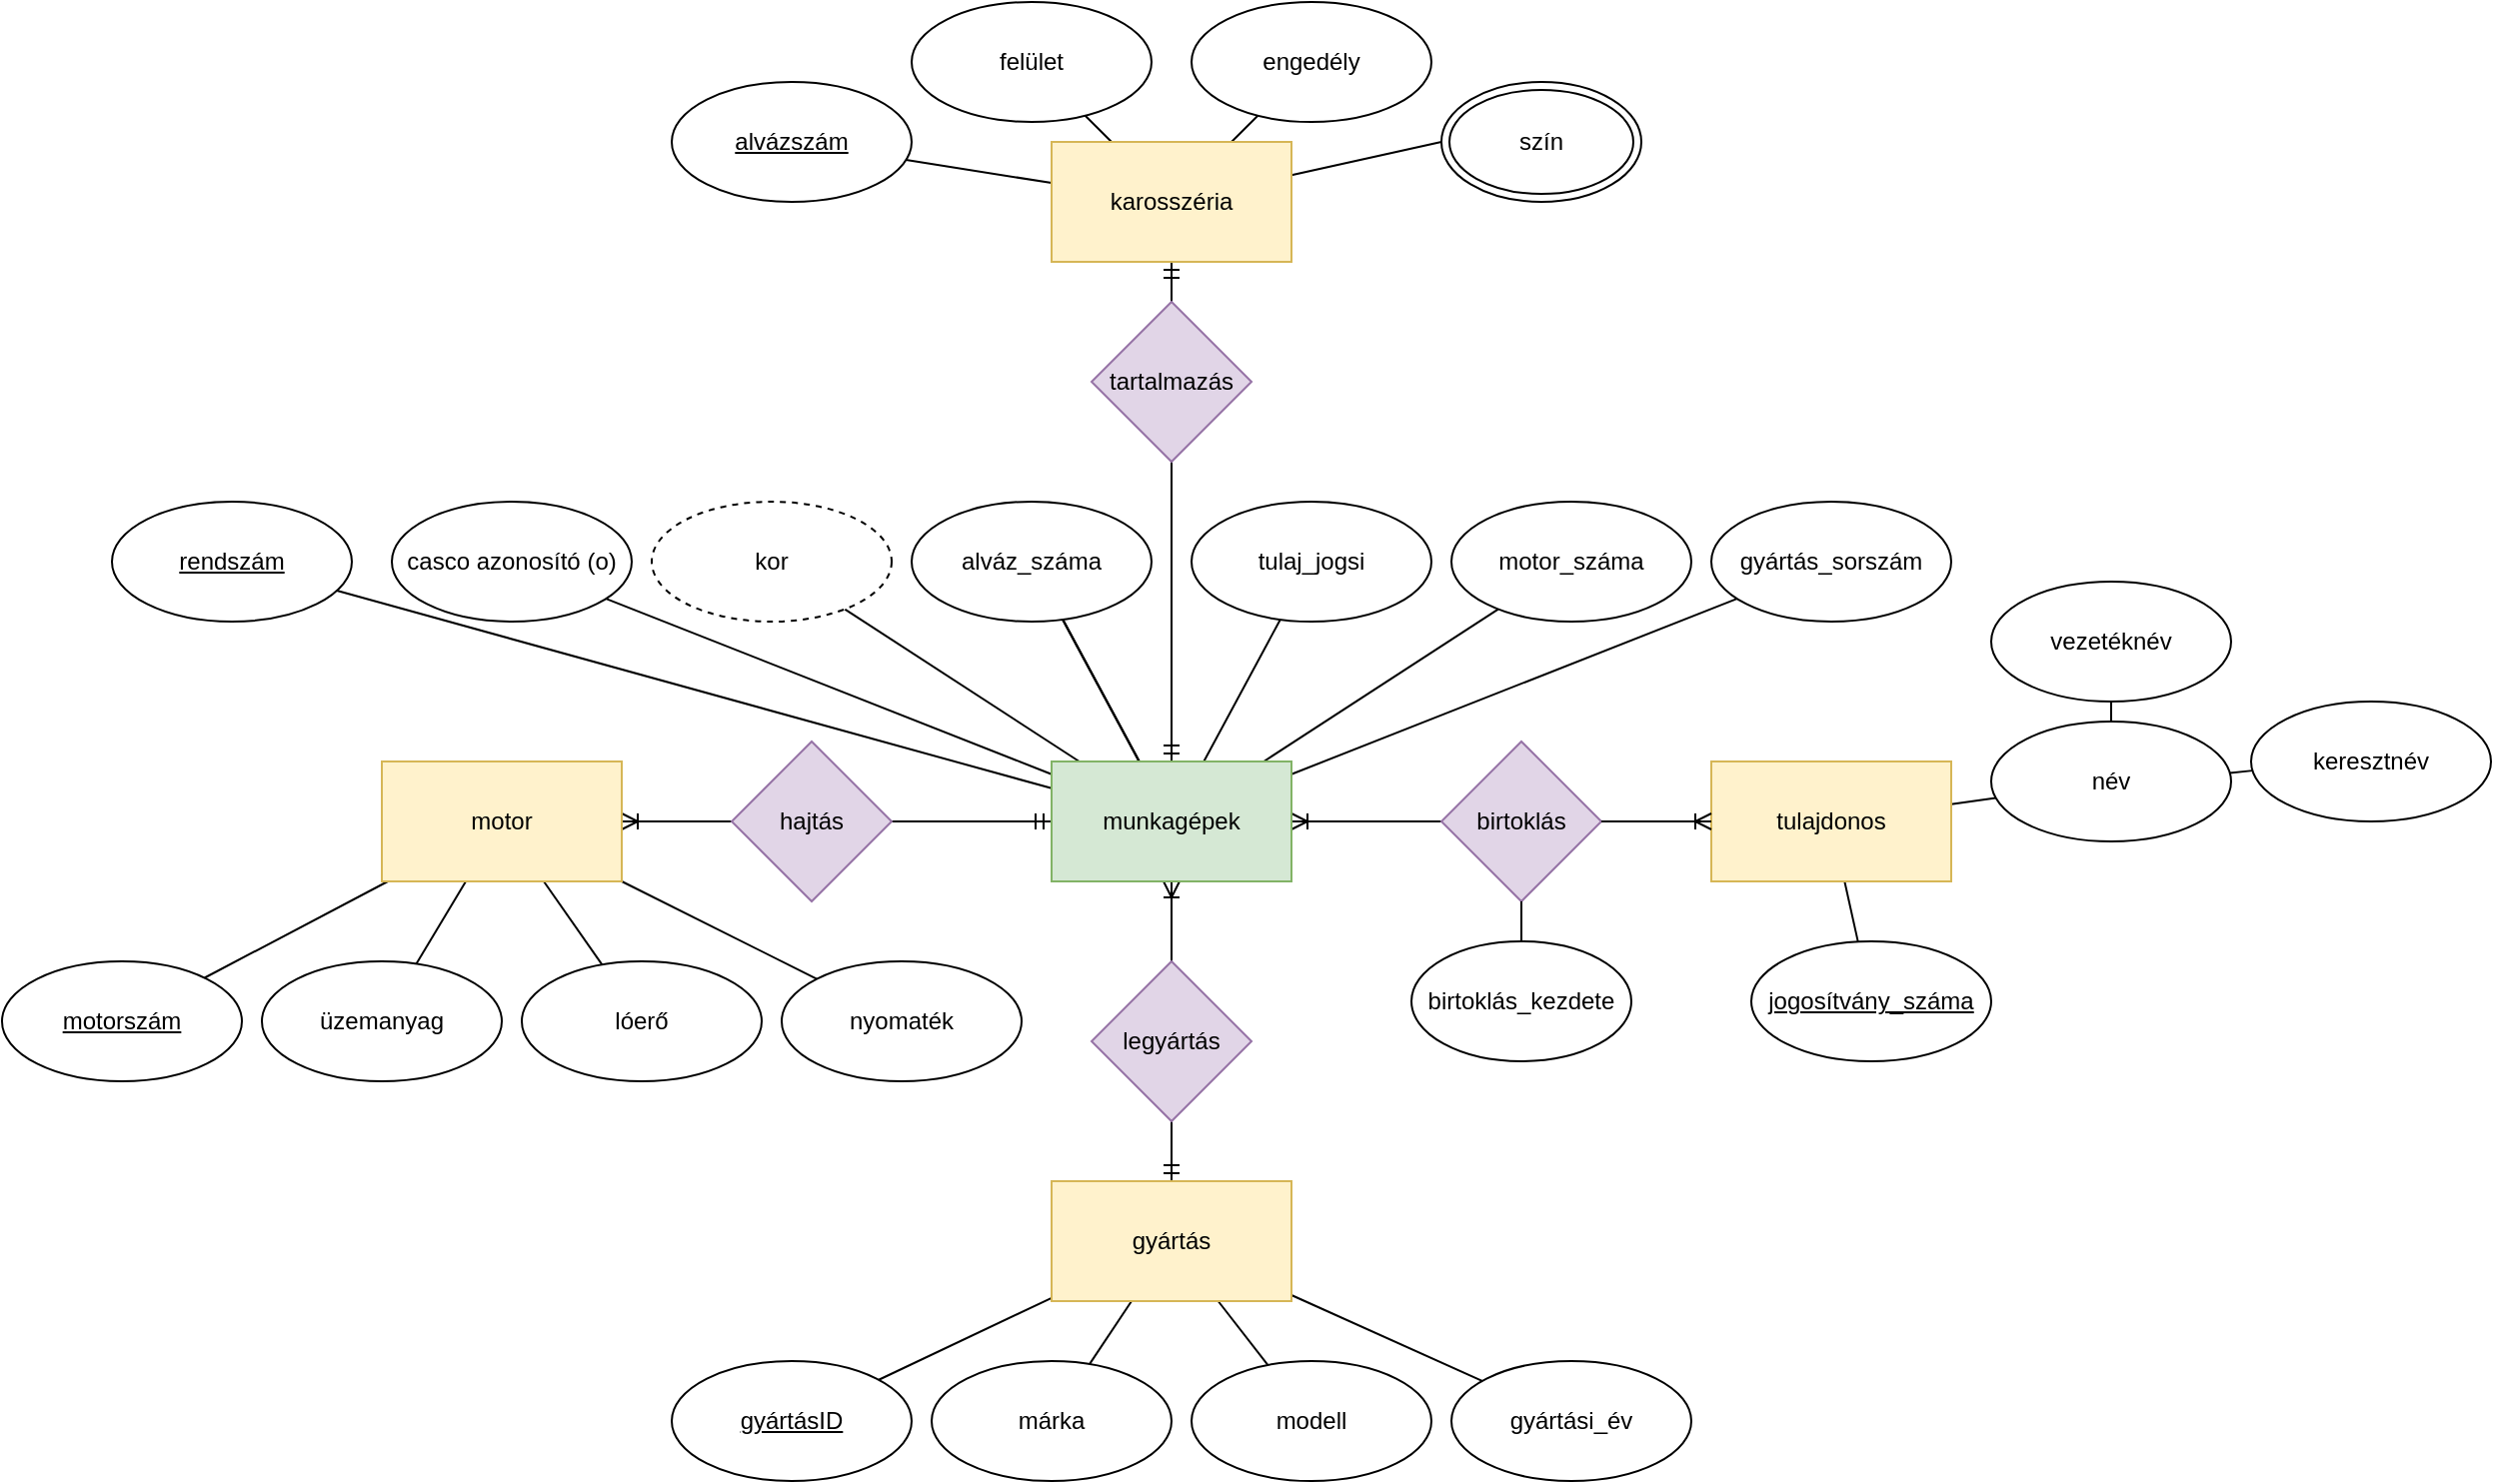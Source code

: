 <mxfile version="25.0.3">
  <diagram id="ls4w6dlmkXlf1AVRSeKS" name="1 oldal">
    <mxGraphModel dx="1932" dy="1755" grid="1" gridSize="10" guides="1" tooltips="1" connect="1" arrows="1" fold="1" page="1" pageScale="1" pageWidth="827" pageHeight="1169" math="0" shadow="0">
      <root>
        <mxCell id="0" />
        <mxCell id="1" parent="0" />
        <mxCell id="JTYYkJW7ahCvb17KYF6b-3" value="" style="rounded=0;orthogonalLoop=1;jettySize=auto;html=1;endArrow=none;endFill=0;startArrow=ERoneToMany;startFill=0;" parent="1" source="JTYYkJW7ahCvb17KYF6b-1" target="JTYYkJW7ahCvb17KYF6b-2" edge="1">
          <mxGeometry relative="1" as="geometry" />
        </mxCell>
        <mxCell id="JTYYkJW7ahCvb17KYF6b-7" value="" style="edgeStyle=orthogonalEdgeStyle;rounded=0;orthogonalLoop=1;jettySize=auto;html=1;endArrow=none;endFill=0;startArrow=ERmandOne;startFill=0;" parent="1" source="JTYYkJW7ahCvb17KYF6b-1" target="JTYYkJW7ahCvb17KYF6b-6" edge="1">
          <mxGeometry relative="1" as="geometry" />
        </mxCell>
        <mxCell id="JTYYkJW7ahCvb17KYF6b-11" value="" style="edgeStyle=orthogonalEdgeStyle;rounded=0;orthogonalLoop=1;jettySize=auto;html=1;endArrow=none;endFill=0;startArrow=ERmandOne;startFill=0;" parent="1" source="JTYYkJW7ahCvb17KYF6b-1" target="JTYYkJW7ahCvb17KYF6b-10" edge="1">
          <mxGeometry relative="1" as="geometry" />
        </mxCell>
        <mxCell id="JTYYkJW7ahCvb17KYF6b-15" value="" style="edgeStyle=orthogonalEdgeStyle;rounded=0;orthogonalLoop=1;jettySize=auto;html=1;endArrow=none;endFill=0;startArrow=ERoneToMany;startFill=0;" parent="1" source="JTYYkJW7ahCvb17KYF6b-1" target="JTYYkJW7ahCvb17KYF6b-14" edge="1">
          <mxGeometry relative="1" as="geometry" />
        </mxCell>
        <mxCell id="JTYYkJW7ahCvb17KYF6b-19" value="" style="rounded=0;orthogonalLoop=1;jettySize=auto;html=1;endArrow=none;endFill=0;" parent="1" source="JTYYkJW7ahCvb17KYF6b-1" target="JTYYkJW7ahCvb17KYF6b-18" edge="1">
          <mxGeometry relative="1" as="geometry" />
        </mxCell>
        <mxCell id="JTYYkJW7ahCvb17KYF6b-21" value="" style="edgeStyle=none;rounded=0;orthogonalLoop=1;jettySize=auto;html=1;endArrow=none;endFill=0;" parent="1" source="JTYYkJW7ahCvb17KYF6b-1" target="JTYYkJW7ahCvb17KYF6b-20" edge="1">
          <mxGeometry relative="1" as="geometry" />
        </mxCell>
        <mxCell id="JTYYkJW7ahCvb17KYF6b-23" value="" style="edgeStyle=none;rounded=0;orthogonalLoop=1;jettySize=auto;html=1;endArrow=none;endFill=0;" parent="1" source="JTYYkJW7ahCvb17KYF6b-1" target="JTYYkJW7ahCvb17KYF6b-22" edge="1">
          <mxGeometry relative="1" as="geometry" />
        </mxCell>
        <mxCell id="JTYYkJW7ahCvb17KYF6b-25" value="" style="edgeStyle=none;rounded=0;orthogonalLoop=1;jettySize=auto;html=1;endArrow=none;endFill=0;" parent="1" source="JTYYkJW7ahCvb17KYF6b-1" target="JTYYkJW7ahCvb17KYF6b-24" edge="1">
          <mxGeometry relative="1" as="geometry" />
        </mxCell>
        <mxCell id="JTYYkJW7ahCvb17KYF6b-27" value="" style="edgeStyle=none;rounded=0;orthogonalLoop=1;jettySize=auto;html=1;endArrow=none;endFill=0;" parent="1" source="JTYYkJW7ahCvb17KYF6b-1" target="JTYYkJW7ahCvb17KYF6b-26" edge="1">
          <mxGeometry relative="1" as="geometry" />
        </mxCell>
        <mxCell id="JTYYkJW7ahCvb17KYF6b-29" value="" style="edgeStyle=none;rounded=0;orthogonalLoop=1;jettySize=auto;html=1;endArrow=none;endFill=0;" parent="1" source="JTYYkJW7ahCvb17KYF6b-1" target="JTYYkJW7ahCvb17KYF6b-28" edge="1">
          <mxGeometry relative="1" as="geometry" />
        </mxCell>
        <mxCell id="JTYYkJW7ahCvb17KYF6b-30" value="" style="edgeStyle=none;rounded=0;orthogonalLoop=1;jettySize=auto;html=1;endArrow=none;endFill=0;" parent="1" source="JTYYkJW7ahCvb17KYF6b-1" target="JTYYkJW7ahCvb17KYF6b-28" edge="1">
          <mxGeometry relative="1" as="geometry" />
        </mxCell>
        <mxCell id="JTYYkJW7ahCvb17KYF6b-31" value="" style="edgeStyle=none;rounded=0;orthogonalLoop=1;jettySize=auto;html=1;endArrow=none;endFill=0;" parent="1" source="JTYYkJW7ahCvb17KYF6b-1" target="JTYYkJW7ahCvb17KYF6b-28" edge="1">
          <mxGeometry relative="1" as="geometry" />
        </mxCell>
        <mxCell id="JTYYkJW7ahCvb17KYF6b-34" value="" style="edgeStyle=none;rounded=0;orthogonalLoop=1;jettySize=auto;html=1;endArrow=none;endFill=0;" parent="1" source="JTYYkJW7ahCvb17KYF6b-1" target="JTYYkJW7ahCvb17KYF6b-33" edge="1">
          <mxGeometry relative="1" as="geometry" />
        </mxCell>
        <mxCell id="JTYYkJW7ahCvb17KYF6b-1" value="munkagépek" style="rounded=0;whiteSpace=wrap;html=1;fillColor=#d5e8d4;strokeColor=#82b366;" parent="1" vertex="1">
          <mxGeometry x="350" y="360" width="120" height="60" as="geometry" />
        </mxCell>
        <mxCell id="JTYYkJW7ahCvb17KYF6b-2" value="birtoklás" style="rhombus;whiteSpace=wrap;html=1;rounded=0;fillColor=#e1d5e7;strokeColor=#9673a6;" parent="1" vertex="1">
          <mxGeometry x="545" y="350" width="80" height="80" as="geometry" />
        </mxCell>
        <mxCell id="JTYYkJW7ahCvb17KYF6b-36" value="" style="edgeStyle=none;rounded=0;orthogonalLoop=1;jettySize=auto;html=1;endArrow=none;endFill=0;" parent="1" source="JTYYkJW7ahCvb17KYF6b-4" target="JTYYkJW7ahCvb17KYF6b-35" edge="1">
          <mxGeometry relative="1" as="geometry" />
        </mxCell>
        <mxCell id="JTYYkJW7ahCvb17KYF6b-38" value="" style="edgeStyle=none;rounded=0;orthogonalLoop=1;jettySize=auto;html=1;endArrow=none;endFill=0;" parent="1" source="JTYYkJW7ahCvb17KYF6b-4" target="JTYYkJW7ahCvb17KYF6b-37" edge="1">
          <mxGeometry relative="1" as="geometry" />
        </mxCell>
        <mxCell id="JTYYkJW7ahCvb17KYF6b-4" value="tulajdonos" style="whiteSpace=wrap;html=1;rounded=0;fillColor=#fff2cc;strokeColor=#d6b656;" parent="1" vertex="1">
          <mxGeometry x="680" y="360" width="120" height="60" as="geometry" />
        </mxCell>
        <mxCell id="JTYYkJW7ahCvb17KYF6b-9" value="" style="edgeStyle=orthogonalEdgeStyle;rounded=0;orthogonalLoop=1;jettySize=auto;html=1;endArrow=ERmandOne;endFill=0;" parent="1" source="JTYYkJW7ahCvb17KYF6b-6" target="JTYYkJW7ahCvb17KYF6b-8" edge="1">
          <mxGeometry relative="1" as="geometry" />
        </mxCell>
        <mxCell id="JTYYkJW7ahCvb17KYF6b-6" value="tartalmazás" style="rhombus;whiteSpace=wrap;html=1;rounded=0;fillColor=#e1d5e7;strokeColor=#9673a6;" parent="1" vertex="1">
          <mxGeometry x="370" y="130" width="80" height="80" as="geometry" />
        </mxCell>
        <mxCell id="JTYYkJW7ahCvb17KYF6b-52" value="" style="edgeStyle=none;rounded=0;orthogonalLoop=1;jettySize=auto;html=1;endArrow=none;endFill=0;" parent="1" source="JTYYkJW7ahCvb17KYF6b-8" target="JTYYkJW7ahCvb17KYF6b-51" edge="1">
          <mxGeometry relative="1" as="geometry" />
        </mxCell>
        <mxCell id="JTYYkJW7ahCvb17KYF6b-54" value="" style="edgeStyle=none;rounded=0;orthogonalLoop=1;jettySize=auto;html=1;endArrow=none;endFill=0;" parent="1" source="JTYYkJW7ahCvb17KYF6b-8" target="JTYYkJW7ahCvb17KYF6b-53" edge="1">
          <mxGeometry relative="1" as="geometry" />
        </mxCell>
        <mxCell id="JTYYkJW7ahCvb17KYF6b-56" value="" style="edgeStyle=none;rounded=0;orthogonalLoop=1;jettySize=auto;html=1;endArrow=none;endFill=0;entryX=0;entryY=0.5;entryDx=0;entryDy=0;" parent="1" source="JTYYkJW7ahCvb17KYF6b-8" target="JTYYkJW7ahCvb17KYF6b-57" edge="1">
          <mxGeometry relative="1" as="geometry">
            <mxPoint x="794.599" y="95.778" as="targetPoint" />
          </mxGeometry>
        </mxCell>
        <mxCell id="JTYYkJW7ahCvb17KYF6b-59" value="" style="edgeStyle=none;rounded=0;orthogonalLoop=1;jettySize=auto;html=1;endArrow=none;endFill=0;" parent="1" source="JTYYkJW7ahCvb17KYF6b-8" target="JTYYkJW7ahCvb17KYF6b-58" edge="1">
          <mxGeometry relative="1" as="geometry" />
        </mxCell>
        <mxCell id="JTYYkJW7ahCvb17KYF6b-8" value="karosszéria" style="whiteSpace=wrap;html=1;rounded=0;fillColor=#fff2cc;strokeColor=#d6b656;" parent="1" vertex="1">
          <mxGeometry x="350" y="50" width="120" height="60" as="geometry" />
        </mxCell>
        <mxCell id="JTYYkJW7ahCvb17KYF6b-13" value="" style="edgeStyle=orthogonalEdgeStyle;rounded=0;orthogonalLoop=1;jettySize=auto;html=1;endArrow=ERoneToMany;endFill=0;exitX=0;exitY=0.5;exitDx=0;exitDy=0;" parent="1" source="JTYYkJW7ahCvb17KYF6b-10" target="JTYYkJW7ahCvb17KYF6b-12" edge="1">
          <mxGeometry relative="1" as="geometry" />
        </mxCell>
        <mxCell id="JTYYkJW7ahCvb17KYF6b-10" value="hajtás" style="rhombus;whiteSpace=wrap;html=1;rounded=0;fillColor=#e1d5e7;strokeColor=#9673a6;" parent="1" vertex="1">
          <mxGeometry x="190" y="350" width="80" height="80" as="geometry" />
        </mxCell>
        <mxCell id="JTYYkJW7ahCvb17KYF6b-44" value="" style="edgeStyle=none;rounded=0;orthogonalLoop=1;jettySize=auto;html=1;endArrow=none;endFill=0;" parent="1" source="JTYYkJW7ahCvb17KYF6b-12" target="JTYYkJW7ahCvb17KYF6b-43" edge="1">
          <mxGeometry relative="1" as="geometry" />
        </mxCell>
        <mxCell id="JTYYkJW7ahCvb17KYF6b-46" value="" style="edgeStyle=none;rounded=0;orthogonalLoop=1;jettySize=auto;html=1;endArrow=none;endFill=0;" parent="1" source="JTYYkJW7ahCvb17KYF6b-12" target="JTYYkJW7ahCvb17KYF6b-45" edge="1">
          <mxGeometry relative="1" as="geometry" />
        </mxCell>
        <mxCell id="JTYYkJW7ahCvb17KYF6b-48" value="" style="edgeStyle=none;rounded=0;orthogonalLoop=1;jettySize=auto;html=1;endArrow=none;endFill=0;" parent="1" source="JTYYkJW7ahCvb17KYF6b-12" target="JTYYkJW7ahCvb17KYF6b-47" edge="1">
          <mxGeometry relative="1" as="geometry" />
        </mxCell>
        <mxCell id="JTYYkJW7ahCvb17KYF6b-50" value="" style="edgeStyle=none;rounded=0;orthogonalLoop=1;jettySize=auto;html=1;endArrow=none;endFill=0;" parent="1" source="JTYYkJW7ahCvb17KYF6b-12" target="JTYYkJW7ahCvb17KYF6b-49" edge="1">
          <mxGeometry relative="1" as="geometry" />
        </mxCell>
        <mxCell id="JTYYkJW7ahCvb17KYF6b-12" value="motor" style="whiteSpace=wrap;html=1;rounded=0;fillColor=#fff2cc;strokeColor=#d6b656;" parent="1" vertex="1">
          <mxGeometry x="15" y="360" width="120" height="60" as="geometry" />
        </mxCell>
        <mxCell id="JTYYkJW7ahCvb17KYF6b-17" value="" style="edgeStyle=orthogonalEdgeStyle;rounded=0;orthogonalLoop=1;jettySize=auto;html=1;endArrow=ERmandOne;endFill=0;entryX=0.5;entryY=0;entryDx=0;entryDy=0;" parent="1" source="JTYYkJW7ahCvb17KYF6b-14" target="JTYYkJW7ahCvb17KYF6b-16" edge="1">
          <mxGeometry relative="1" as="geometry" />
        </mxCell>
        <mxCell id="JTYYkJW7ahCvb17KYF6b-14" value="legyártás" style="rhombus;whiteSpace=wrap;html=1;rounded=0;fillColor=#e1d5e7;strokeColor=#9673a6;" parent="1" vertex="1">
          <mxGeometry x="370" y="460" width="80" height="80" as="geometry" />
        </mxCell>
        <mxCell id="JTYYkJW7ahCvb17KYF6b-61" value="" style="edgeStyle=none;rounded=0;orthogonalLoop=1;jettySize=auto;html=1;endArrow=none;endFill=0;" parent="1" source="JTYYkJW7ahCvb17KYF6b-16" target="JTYYkJW7ahCvb17KYF6b-60" edge="1">
          <mxGeometry relative="1" as="geometry" />
        </mxCell>
        <mxCell id="JTYYkJW7ahCvb17KYF6b-63" value="" style="edgeStyle=none;rounded=0;orthogonalLoop=1;jettySize=auto;html=1;endArrow=none;endFill=0;" parent="1" source="JTYYkJW7ahCvb17KYF6b-16" target="JTYYkJW7ahCvb17KYF6b-62" edge="1">
          <mxGeometry relative="1" as="geometry" />
        </mxCell>
        <mxCell id="JTYYkJW7ahCvb17KYF6b-65" value="" style="edgeStyle=none;rounded=0;orthogonalLoop=1;jettySize=auto;html=1;endArrow=none;endFill=0;" parent="1" source="JTYYkJW7ahCvb17KYF6b-16" target="JTYYkJW7ahCvb17KYF6b-64" edge="1">
          <mxGeometry relative="1" as="geometry" />
        </mxCell>
        <mxCell id="JTYYkJW7ahCvb17KYF6b-67" value="" style="edgeStyle=none;rounded=0;orthogonalLoop=1;jettySize=auto;html=1;endArrow=none;endFill=0;" parent="1" source="JTYYkJW7ahCvb17KYF6b-16" target="JTYYkJW7ahCvb17KYF6b-66" edge="1">
          <mxGeometry relative="1" as="geometry" />
        </mxCell>
        <mxCell id="JTYYkJW7ahCvb17KYF6b-16" value="gyártás" style="whiteSpace=wrap;html=1;rounded=0;fillColor=#fff2cc;strokeColor=#d6b656;" parent="1" vertex="1">
          <mxGeometry x="350" y="570" width="120" height="60" as="geometry" />
        </mxCell>
        <mxCell id="JTYYkJW7ahCvb17KYF6b-18" value="rendszám" style="ellipse;whiteSpace=wrap;html=1;rounded=0;fontStyle=4" parent="1" vertex="1">
          <mxGeometry x="-120" y="230" width="120" height="60" as="geometry" />
        </mxCell>
        <mxCell id="JTYYkJW7ahCvb17KYF6b-20" value="kor" style="ellipse;whiteSpace=wrap;html=1;rounded=0;dashed=1;" parent="1" vertex="1">
          <mxGeometry x="150" y="230" width="120" height="60" as="geometry" />
        </mxCell>
        <mxCell id="JTYYkJW7ahCvb17KYF6b-22" value="casco azonosító (o)" style="ellipse;whiteSpace=wrap;html=1;rounded=0;" parent="1" vertex="1">
          <mxGeometry x="20" y="230" width="120" height="60" as="geometry" />
        </mxCell>
        <mxCell id="JTYYkJW7ahCvb17KYF6b-24" value="tulaj_jogsi" style="ellipse;whiteSpace=wrap;html=1;rounded=0;strokeColor=default;" parent="1" vertex="1">
          <mxGeometry x="420" y="230" width="120" height="60" as="geometry" />
        </mxCell>
        <mxCell id="JTYYkJW7ahCvb17KYF6b-26" value="motor_száma" style="ellipse;whiteSpace=wrap;html=1;rounded=0;" parent="1" vertex="1">
          <mxGeometry x="550" y="230" width="120" height="60" as="geometry" />
        </mxCell>
        <mxCell id="JTYYkJW7ahCvb17KYF6b-28" value="alváz_száma" style="ellipse;whiteSpace=wrap;html=1;rounded=0;" parent="1" vertex="1">
          <mxGeometry x="280" y="230" width="120" height="60" as="geometry" />
        </mxCell>
        <mxCell id="JTYYkJW7ahCvb17KYF6b-33" value="gyártás_sorszám" style="ellipse;whiteSpace=wrap;html=1;rounded=0;" parent="1" vertex="1">
          <mxGeometry x="680" y="230" width="120" height="60" as="geometry" />
        </mxCell>
        <mxCell id="JTYYkJW7ahCvb17KYF6b-35" value="jogosítvány_száma" style="ellipse;whiteSpace=wrap;html=1;rounded=0;fontStyle=4" parent="1" vertex="1">
          <mxGeometry x="700" y="450" width="120" height="60" as="geometry" />
        </mxCell>
        <mxCell id="JTYYkJW7ahCvb17KYF6b-40" value="" style="edgeStyle=none;rounded=0;orthogonalLoop=1;jettySize=auto;html=1;endArrow=none;endFill=0;" parent="1" source="JTYYkJW7ahCvb17KYF6b-37" target="JTYYkJW7ahCvb17KYF6b-39" edge="1">
          <mxGeometry relative="1" as="geometry" />
        </mxCell>
        <mxCell id="JTYYkJW7ahCvb17KYF6b-42" value="" style="edgeStyle=none;rounded=0;orthogonalLoop=1;jettySize=auto;html=1;endArrow=none;endFill=0;" parent="1" source="JTYYkJW7ahCvb17KYF6b-37" target="JTYYkJW7ahCvb17KYF6b-41" edge="1">
          <mxGeometry relative="1" as="geometry" />
        </mxCell>
        <mxCell id="JTYYkJW7ahCvb17KYF6b-37" value="név" style="ellipse;whiteSpace=wrap;html=1;rounded=0;" parent="1" vertex="1">
          <mxGeometry x="820" y="340" width="120" height="60" as="geometry" />
        </mxCell>
        <mxCell id="JTYYkJW7ahCvb17KYF6b-39" value="vezetéknév" style="ellipse;whiteSpace=wrap;html=1;rounded=0;" parent="1" vertex="1">
          <mxGeometry x="820" y="270" width="120" height="60" as="geometry" />
        </mxCell>
        <mxCell id="JTYYkJW7ahCvb17KYF6b-41" value="keresztnév" style="ellipse;whiteSpace=wrap;html=1;rounded=0;" parent="1" vertex="1">
          <mxGeometry x="950" y="330" width="120" height="60" as="geometry" />
        </mxCell>
        <mxCell id="JTYYkJW7ahCvb17KYF6b-43" value="motorszám" style="ellipse;whiteSpace=wrap;html=1;rounded=0;fontStyle=4" parent="1" vertex="1">
          <mxGeometry x="-175" y="460" width="120" height="60" as="geometry" />
        </mxCell>
        <mxCell id="JTYYkJW7ahCvb17KYF6b-45" value="üzemanyag" style="ellipse;whiteSpace=wrap;html=1;rounded=0;" parent="1" vertex="1">
          <mxGeometry x="-45" y="460" width="120" height="60" as="geometry" />
        </mxCell>
        <mxCell id="JTYYkJW7ahCvb17KYF6b-47" value="nyomaték" style="ellipse;whiteSpace=wrap;html=1;rounded=0;" parent="1" vertex="1">
          <mxGeometry x="215" y="460" width="120" height="60" as="geometry" />
        </mxCell>
        <mxCell id="JTYYkJW7ahCvb17KYF6b-49" value="lóerő" style="ellipse;whiteSpace=wrap;html=1;rounded=0;" parent="1" vertex="1">
          <mxGeometry x="85" y="460" width="120" height="60" as="geometry" />
        </mxCell>
        <mxCell id="JTYYkJW7ahCvb17KYF6b-51" value="alvázszám" style="ellipse;whiteSpace=wrap;html=1;rounded=0;fontStyle=4" parent="1" vertex="1">
          <mxGeometry x="160" y="20" width="120" height="60" as="geometry" />
        </mxCell>
        <mxCell id="JTYYkJW7ahCvb17KYF6b-53" value="felület" style="ellipse;whiteSpace=wrap;html=1;rounded=0;" parent="1" vertex="1">
          <mxGeometry x="280" y="-20" width="120" height="60" as="geometry" />
        </mxCell>
        <mxCell id="JTYYkJW7ahCvb17KYF6b-57" value="szín" style="ellipse;shape=doubleEllipse;whiteSpace=wrap;html=1;strokeColor=default;" parent="1" vertex="1">
          <mxGeometry x="545" y="20" width="100" height="60" as="geometry" />
        </mxCell>
        <mxCell id="JTYYkJW7ahCvb17KYF6b-58" value="engedély" style="ellipse;whiteSpace=wrap;html=1;rounded=0;" parent="1" vertex="1">
          <mxGeometry x="420" y="-20" width="120" height="60" as="geometry" />
        </mxCell>
        <mxCell id="JTYYkJW7ahCvb17KYF6b-60" value="gyártásID" style="ellipse;whiteSpace=wrap;html=1;rounded=0;fontStyle=4" parent="1" vertex="1">
          <mxGeometry x="160" y="660" width="120" height="60" as="geometry" />
        </mxCell>
        <mxCell id="JTYYkJW7ahCvb17KYF6b-62" value="márka" style="ellipse;whiteSpace=wrap;html=1;rounded=0;" parent="1" vertex="1">
          <mxGeometry x="290" y="660" width="120" height="60" as="geometry" />
        </mxCell>
        <mxCell id="JTYYkJW7ahCvb17KYF6b-64" value="gyártási_év" style="ellipse;whiteSpace=wrap;html=1;rounded=0;" parent="1" vertex="1">
          <mxGeometry x="550" y="660" width="120" height="60" as="geometry" />
        </mxCell>
        <mxCell id="JTYYkJW7ahCvb17KYF6b-66" value="modell" style="ellipse;whiteSpace=wrap;html=1;rounded=0;" parent="1" vertex="1">
          <mxGeometry x="420" y="660" width="120" height="60" as="geometry" />
        </mxCell>
        <mxCell id="vsMyAgimUWC13UNQaLvP-1" value="birtoklás_kezdete" style="ellipse;whiteSpace=wrap;html=1;rounded=0;" parent="1" vertex="1">
          <mxGeometry x="530" y="450" width="110" height="60" as="geometry" />
        </mxCell>
        <mxCell id="vsMyAgimUWC13UNQaLvP-3" value="" style="endArrow=none;html=1;rounded=0;entryX=0.5;entryY=1;entryDx=0;entryDy=0;exitX=0.5;exitY=0;exitDx=0;exitDy=0;" parent="1" source="vsMyAgimUWC13UNQaLvP-1" target="JTYYkJW7ahCvb17KYF6b-2" edge="1">
          <mxGeometry width="50" height="50" relative="1" as="geometry">
            <mxPoint x="1010" y="610" as="sourcePoint" />
            <mxPoint x="1060" y="560" as="targetPoint" />
          </mxGeometry>
        </mxCell>
        <mxCell id="2" value="" style="rounded=0;orthogonalLoop=1;jettySize=auto;html=1;endArrow=none;endFill=0;startArrow=ERoneToMany;startFill=0;exitX=0;exitY=0.5;exitDx=0;exitDy=0;entryX=1;entryY=0.5;entryDx=0;entryDy=0;" parent="1" source="JTYYkJW7ahCvb17KYF6b-4" edge="1" target="JTYYkJW7ahCvb17KYF6b-2">
          <mxGeometry relative="1" as="geometry">
            <mxPoint x="1009.71" y="375" as="sourcePoint" />
            <mxPoint x="1010" y="450" as="targetPoint" />
          </mxGeometry>
        </mxCell>
      </root>
    </mxGraphModel>
  </diagram>
</mxfile>
